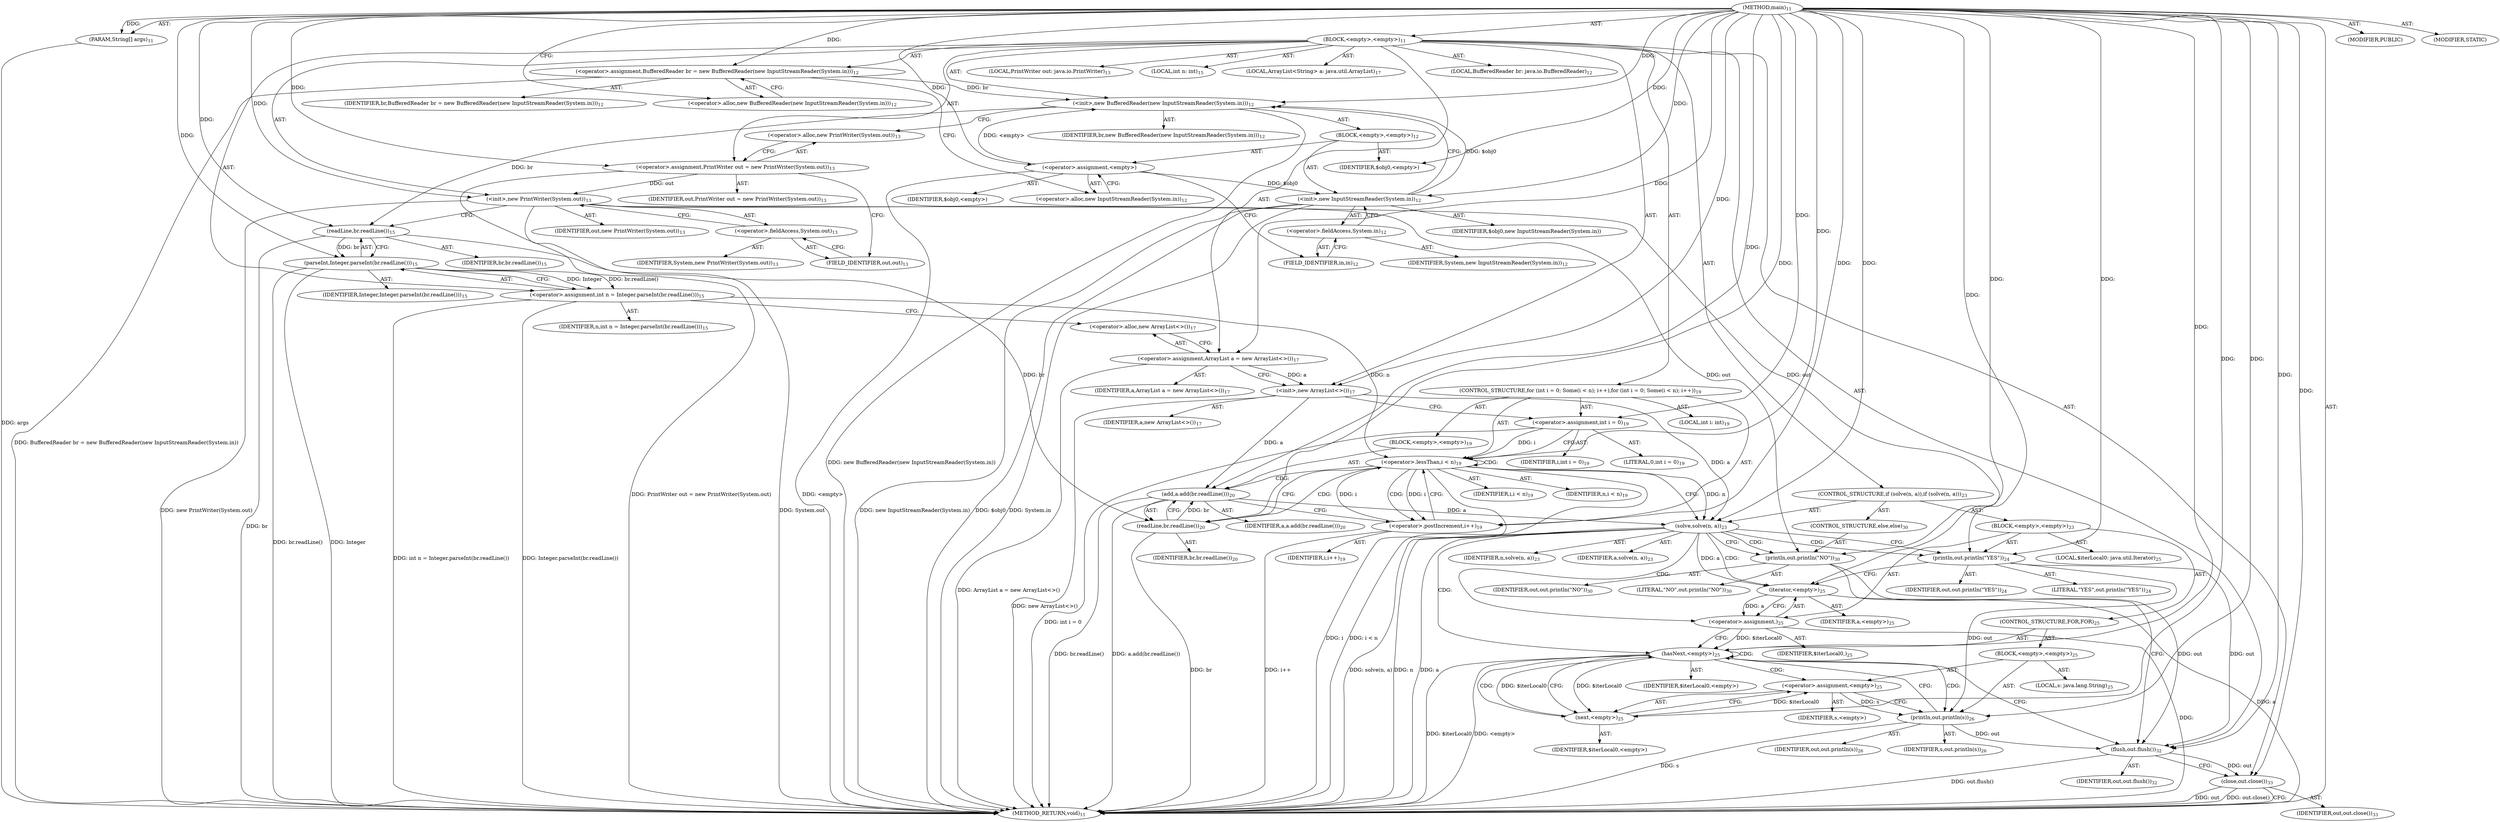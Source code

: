 digraph "main" {  
"23" [label = <(METHOD,main)<SUB>11</SUB>> ]
"24" [label = <(PARAM,String[] args)<SUB>11</SUB>> ]
"25" [label = <(BLOCK,&lt;empty&gt;,&lt;empty&gt;)<SUB>11</SUB>> ]
"4" [label = <(LOCAL,BufferedReader br: java.io.BufferedReader)<SUB>12</SUB>> ]
"26" [label = <(&lt;operator&gt;.assignment,BufferedReader br = new BufferedReader(new InputStreamReader(System.in)))<SUB>12</SUB>> ]
"27" [label = <(IDENTIFIER,br,BufferedReader br = new BufferedReader(new InputStreamReader(System.in)))<SUB>12</SUB>> ]
"28" [label = <(&lt;operator&gt;.alloc,new BufferedReader(new InputStreamReader(System.in)))<SUB>12</SUB>> ]
"29" [label = <(&lt;init&gt;,new BufferedReader(new InputStreamReader(System.in)))<SUB>12</SUB>> ]
"3" [label = <(IDENTIFIER,br,new BufferedReader(new InputStreamReader(System.in)))<SUB>12</SUB>> ]
"30" [label = <(BLOCK,&lt;empty&gt;,&lt;empty&gt;)<SUB>12</SUB>> ]
"31" [label = <(&lt;operator&gt;.assignment,&lt;empty&gt;)> ]
"32" [label = <(IDENTIFIER,$obj0,&lt;empty&gt;)> ]
"33" [label = <(&lt;operator&gt;.alloc,new InputStreamReader(System.in))<SUB>12</SUB>> ]
"34" [label = <(&lt;init&gt;,new InputStreamReader(System.in))<SUB>12</SUB>> ]
"35" [label = <(IDENTIFIER,$obj0,new InputStreamReader(System.in))> ]
"36" [label = <(&lt;operator&gt;.fieldAccess,System.in)<SUB>12</SUB>> ]
"37" [label = <(IDENTIFIER,System,new InputStreamReader(System.in))<SUB>12</SUB>> ]
"38" [label = <(FIELD_IDENTIFIER,in,in)<SUB>12</SUB>> ]
"39" [label = <(IDENTIFIER,$obj0,&lt;empty&gt;)> ]
"6" [label = <(LOCAL,PrintWriter out: java.io.PrintWriter)<SUB>13</SUB>> ]
"40" [label = <(&lt;operator&gt;.assignment,PrintWriter out = new PrintWriter(System.out))<SUB>13</SUB>> ]
"41" [label = <(IDENTIFIER,out,PrintWriter out = new PrintWriter(System.out))<SUB>13</SUB>> ]
"42" [label = <(&lt;operator&gt;.alloc,new PrintWriter(System.out))<SUB>13</SUB>> ]
"43" [label = <(&lt;init&gt;,new PrintWriter(System.out))<SUB>13</SUB>> ]
"5" [label = <(IDENTIFIER,out,new PrintWriter(System.out))<SUB>13</SUB>> ]
"44" [label = <(&lt;operator&gt;.fieldAccess,System.out)<SUB>13</SUB>> ]
"45" [label = <(IDENTIFIER,System,new PrintWriter(System.out))<SUB>13</SUB>> ]
"46" [label = <(FIELD_IDENTIFIER,out,out)<SUB>13</SUB>> ]
"47" [label = <(LOCAL,int n: int)<SUB>15</SUB>> ]
"48" [label = <(&lt;operator&gt;.assignment,int n = Integer.parseInt(br.readLine()))<SUB>15</SUB>> ]
"49" [label = <(IDENTIFIER,n,int n = Integer.parseInt(br.readLine()))<SUB>15</SUB>> ]
"50" [label = <(parseInt,Integer.parseInt(br.readLine()))<SUB>15</SUB>> ]
"51" [label = <(IDENTIFIER,Integer,Integer.parseInt(br.readLine()))<SUB>15</SUB>> ]
"52" [label = <(readLine,br.readLine())<SUB>15</SUB>> ]
"53" [label = <(IDENTIFIER,br,br.readLine())<SUB>15</SUB>> ]
"8" [label = <(LOCAL,ArrayList&lt;String&gt; a: java.util.ArrayList)<SUB>17</SUB>> ]
"54" [label = <(&lt;operator&gt;.assignment,ArrayList a = new ArrayList&lt;&gt;())<SUB>17</SUB>> ]
"55" [label = <(IDENTIFIER,a,ArrayList a = new ArrayList&lt;&gt;())<SUB>17</SUB>> ]
"56" [label = <(&lt;operator&gt;.alloc,new ArrayList&lt;&gt;())<SUB>17</SUB>> ]
"57" [label = <(&lt;init&gt;,new ArrayList&lt;&gt;())<SUB>17</SUB>> ]
"7" [label = <(IDENTIFIER,a,new ArrayList&lt;&gt;())<SUB>17</SUB>> ]
"58" [label = <(CONTROL_STRUCTURE,for (int i = 0; Some(i &lt; n); i++),for (int i = 0; Some(i &lt; n); i++))<SUB>19</SUB>> ]
"59" [label = <(LOCAL,int i: int)<SUB>19</SUB>> ]
"60" [label = <(&lt;operator&gt;.assignment,int i = 0)<SUB>19</SUB>> ]
"61" [label = <(IDENTIFIER,i,int i = 0)<SUB>19</SUB>> ]
"62" [label = <(LITERAL,0,int i = 0)<SUB>19</SUB>> ]
"63" [label = <(&lt;operator&gt;.lessThan,i &lt; n)<SUB>19</SUB>> ]
"64" [label = <(IDENTIFIER,i,i &lt; n)<SUB>19</SUB>> ]
"65" [label = <(IDENTIFIER,n,i &lt; n)<SUB>19</SUB>> ]
"66" [label = <(&lt;operator&gt;.postIncrement,i++)<SUB>19</SUB>> ]
"67" [label = <(IDENTIFIER,i,i++)<SUB>19</SUB>> ]
"68" [label = <(BLOCK,&lt;empty&gt;,&lt;empty&gt;)<SUB>19</SUB>> ]
"69" [label = <(add,a.add(br.readLine()))<SUB>20</SUB>> ]
"70" [label = <(IDENTIFIER,a,a.add(br.readLine()))<SUB>20</SUB>> ]
"71" [label = <(readLine,br.readLine())<SUB>20</SUB>> ]
"72" [label = <(IDENTIFIER,br,br.readLine())<SUB>20</SUB>> ]
"73" [label = <(CONTROL_STRUCTURE,if (solve(n, a)),if (solve(n, a)))<SUB>23</SUB>> ]
"74" [label = <(solve,solve(n, a))<SUB>23</SUB>> ]
"75" [label = <(IDENTIFIER,n,solve(n, a))<SUB>23</SUB>> ]
"76" [label = <(IDENTIFIER,a,solve(n, a))<SUB>23</SUB>> ]
"77" [label = <(BLOCK,&lt;empty&gt;,&lt;empty&gt;)<SUB>23</SUB>> ]
"78" [label = <(println,out.println(&quot;YES&quot;))<SUB>24</SUB>> ]
"79" [label = <(IDENTIFIER,out,out.println(&quot;YES&quot;))<SUB>24</SUB>> ]
"80" [label = <(LITERAL,&quot;YES&quot;,out.println(&quot;YES&quot;))<SUB>24</SUB>> ]
"81" [label = <(LOCAL,$iterLocal0: java.util.Iterator)<SUB>25</SUB>> ]
"82" [label = <(&lt;operator&gt;.assignment,)<SUB>25</SUB>> ]
"83" [label = <(IDENTIFIER,$iterLocal0,)<SUB>25</SUB>> ]
"84" [label = <(iterator,&lt;empty&gt;)<SUB>25</SUB>> ]
"85" [label = <(IDENTIFIER,a,&lt;empty&gt;)<SUB>25</SUB>> ]
"86" [label = <(CONTROL_STRUCTURE,FOR,FOR)<SUB>25</SUB>> ]
"87" [label = <(hasNext,&lt;empty&gt;)<SUB>25</SUB>> ]
"88" [label = <(IDENTIFIER,$iterLocal0,&lt;empty&gt;)> ]
"89" [label = <(BLOCK,&lt;empty&gt;,&lt;empty&gt;)<SUB>25</SUB>> ]
"90" [label = <(LOCAL,s: java.lang.String)<SUB>25</SUB>> ]
"91" [label = <(&lt;operator&gt;.assignment,&lt;empty&gt;)<SUB>25</SUB>> ]
"92" [label = <(IDENTIFIER,s,&lt;empty&gt;)> ]
"93" [label = <(next,&lt;empty&gt;)<SUB>25</SUB>> ]
"94" [label = <(IDENTIFIER,$iterLocal0,&lt;empty&gt;)> ]
"95" [label = <(println,out.println(s))<SUB>26</SUB>> ]
"96" [label = <(IDENTIFIER,out,out.println(s))<SUB>26</SUB>> ]
"97" [label = <(IDENTIFIER,s,out.println(s))<SUB>26</SUB>> ]
"98" [label = <(CONTROL_STRUCTURE,else,else)<SUB>30</SUB>> ]
"99" [label = <(println,out.println(&quot;NO&quot;))<SUB>30</SUB>> ]
"100" [label = <(IDENTIFIER,out,out.println(&quot;NO&quot;))<SUB>30</SUB>> ]
"101" [label = <(LITERAL,&quot;NO&quot;,out.println(&quot;NO&quot;))<SUB>30</SUB>> ]
"102" [label = <(flush,out.flush())<SUB>32</SUB>> ]
"103" [label = <(IDENTIFIER,out,out.flush())<SUB>32</SUB>> ]
"104" [label = <(close,out.close())<SUB>33</SUB>> ]
"105" [label = <(IDENTIFIER,out,out.close())<SUB>33</SUB>> ]
"106" [label = <(MODIFIER,PUBLIC)> ]
"107" [label = <(MODIFIER,STATIC)> ]
"108" [label = <(METHOD_RETURN,void)<SUB>11</SUB>> ]
  "23" -> "24"  [ label = "AST: "] 
  "23" -> "25"  [ label = "AST: "] 
  "23" -> "106"  [ label = "AST: "] 
  "23" -> "107"  [ label = "AST: "] 
  "23" -> "108"  [ label = "AST: "] 
  "25" -> "4"  [ label = "AST: "] 
  "25" -> "26"  [ label = "AST: "] 
  "25" -> "29"  [ label = "AST: "] 
  "25" -> "6"  [ label = "AST: "] 
  "25" -> "40"  [ label = "AST: "] 
  "25" -> "43"  [ label = "AST: "] 
  "25" -> "47"  [ label = "AST: "] 
  "25" -> "48"  [ label = "AST: "] 
  "25" -> "8"  [ label = "AST: "] 
  "25" -> "54"  [ label = "AST: "] 
  "25" -> "57"  [ label = "AST: "] 
  "25" -> "58"  [ label = "AST: "] 
  "25" -> "73"  [ label = "AST: "] 
  "25" -> "102"  [ label = "AST: "] 
  "25" -> "104"  [ label = "AST: "] 
  "26" -> "27"  [ label = "AST: "] 
  "26" -> "28"  [ label = "AST: "] 
  "29" -> "3"  [ label = "AST: "] 
  "29" -> "30"  [ label = "AST: "] 
  "30" -> "31"  [ label = "AST: "] 
  "30" -> "34"  [ label = "AST: "] 
  "30" -> "39"  [ label = "AST: "] 
  "31" -> "32"  [ label = "AST: "] 
  "31" -> "33"  [ label = "AST: "] 
  "34" -> "35"  [ label = "AST: "] 
  "34" -> "36"  [ label = "AST: "] 
  "36" -> "37"  [ label = "AST: "] 
  "36" -> "38"  [ label = "AST: "] 
  "40" -> "41"  [ label = "AST: "] 
  "40" -> "42"  [ label = "AST: "] 
  "43" -> "5"  [ label = "AST: "] 
  "43" -> "44"  [ label = "AST: "] 
  "44" -> "45"  [ label = "AST: "] 
  "44" -> "46"  [ label = "AST: "] 
  "48" -> "49"  [ label = "AST: "] 
  "48" -> "50"  [ label = "AST: "] 
  "50" -> "51"  [ label = "AST: "] 
  "50" -> "52"  [ label = "AST: "] 
  "52" -> "53"  [ label = "AST: "] 
  "54" -> "55"  [ label = "AST: "] 
  "54" -> "56"  [ label = "AST: "] 
  "57" -> "7"  [ label = "AST: "] 
  "58" -> "59"  [ label = "AST: "] 
  "58" -> "60"  [ label = "AST: "] 
  "58" -> "63"  [ label = "AST: "] 
  "58" -> "66"  [ label = "AST: "] 
  "58" -> "68"  [ label = "AST: "] 
  "60" -> "61"  [ label = "AST: "] 
  "60" -> "62"  [ label = "AST: "] 
  "63" -> "64"  [ label = "AST: "] 
  "63" -> "65"  [ label = "AST: "] 
  "66" -> "67"  [ label = "AST: "] 
  "68" -> "69"  [ label = "AST: "] 
  "69" -> "70"  [ label = "AST: "] 
  "69" -> "71"  [ label = "AST: "] 
  "71" -> "72"  [ label = "AST: "] 
  "73" -> "74"  [ label = "AST: "] 
  "73" -> "77"  [ label = "AST: "] 
  "73" -> "98"  [ label = "AST: "] 
  "74" -> "75"  [ label = "AST: "] 
  "74" -> "76"  [ label = "AST: "] 
  "77" -> "78"  [ label = "AST: "] 
  "77" -> "81"  [ label = "AST: "] 
  "77" -> "82"  [ label = "AST: "] 
  "77" -> "86"  [ label = "AST: "] 
  "78" -> "79"  [ label = "AST: "] 
  "78" -> "80"  [ label = "AST: "] 
  "82" -> "83"  [ label = "AST: "] 
  "82" -> "84"  [ label = "AST: "] 
  "84" -> "85"  [ label = "AST: "] 
  "86" -> "87"  [ label = "AST: "] 
  "86" -> "89"  [ label = "AST: "] 
  "87" -> "88"  [ label = "AST: "] 
  "89" -> "90"  [ label = "AST: "] 
  "89" -> "91"  [ label = "AST: "] 
  "89" -> "95"  [ label = "AST: "] 
  "91" -> "92"  [ label = "AST: "] 
  "91" -> "93"  [ label = "AST: "] 
  "93" -> "94"  [ label = "AST: "] 
  "95" -> "96"  [ label = "AST: "] 
  "95" -> "97"  [ label = "AST: "] 
  "98" -> "99"  [ label = "AST: "] 
  "99" -> "100"  [ label = "AST: "] 
  "99" -> "101"  [ label = "AST: "] 
  "102" -> "103"  [ label = "AST: "] 
  "104" -> "105"  [ label = "AST: "] 
  "26" -> "33"  [ label = "CFG: "] 
  "29" -> "42"  [ label = "CFG: "] 
  "40" -> "46"  [ label = "CFG: "] 
  "43" -> "52"  [ label = "CFG: "] 
  "48" -> "56"  [ label = "CFG: "] 
  "54" -> "57"  [ label = "CFG: "] 
  "57" -> "60"  [ label = "CFG: "] 
  "102" -> "104"  [ label = "CFG: "] 
  "104" -> "108"  [ label = "CFG: "] 
  "28" -> "26"  [ label = "CFG: "] 
  "42" -> "40"  [ label = "CFG: "] 
  "44" -> "43"  [ label = "CFG: "] 
  "50" -> "48"  [ label = "CFG: "] 
  "56" -> "54"  [ label = "CFG: "] 
  "60" -> "63"  [ label = "CFG: "] 
  "63" -> "71"  [ label = "CFG: "] 
  "63" -> "74"  [ label = "CFG: "] 
  "66" -> "63"  [ label = "CFG: "] 
  "74" -> "78"  [ label = "CFG: "] 
  "74" -> "99"  [ label = "CFG: "] 
  "31" -> "38"  [ label = "CFG: "] 
  "34" -> "29"  [ label = "CFG: "] 
  "46" -> "44"  [ label = "CFG: "] 
  "52" -> "50"  [ label = "CFG: "] 
  "69" -> "66"  [ label = "CFG: "] 
  "78" -> "84"  [ label = "CFG: "] 
  "82" -> "87"  [ label = "CFG: "] 
  "99" -> "102"  [ label = "CFG: "] 
  "33" -> "31"  [ label = "CFG: "] 
  "36" -> "34"  [ label = "CFG: "] 
  "71" -> "69"  [ label = "CFG: "] 
  "84" -> "82"  [ label = "CFG: "] 
  "87" -> "93"  [ label = "CFG: "] 
  "87" -> "102"  [ label = "CFG: "] 
  "38" -> "36"  [ label = "CFG: "] 
  "91" -> "95"  [ label = "CFG: "] 
  "95" -> "87"  [ label = "CFG: "] 
  "93" -> "91"  [ label = "CFG: "] 
  "23" -> "28"  [ label = "CFG: "] 
  "24" -> "108"  [ label = "DDG: args"] 
  "26" -> "108"  [ label = "DDG: BufferedReader br = new BufferedReader(new InputStreamReader(System.in))"] 
  "31" -> "108"  [ label = "DDG: &lt;empty&gt;"] 
  "34" -> "108"  [ label = "DDG: $obj0"] 
  "34" -> "108"  [ label = "DDG: System.in"] 
  "34" -> "108"  [ label = "DDG: new InputStreamReader(System.in)"] 
  "29" -> "108"  [ label = "DDG: new BufferedReader(new InputStreamReader(System.in))"] 
  "40" -> "108"  [ label = "DDG: PrintWriter out = new PrintWriter(System.out)"] 
  "43" -> "108"  [ label = "DDG: System.out"] 
  "43" -> "108"  [ label = "DDG: new PrintWriter(System.out)"] 
  "52" -> "108"  [ label = "DDG: br"] 
  "50" -> "108"  [ label = "DDG: br.readLine()"] 
  "48" -> "108"  [ label = "DDG: Integer.parseInt(br.readLine())"] 
  "48" -> "108"  [ label = "DDG: int n = Integer.parseInt(br.readLine())"] 
  "54" -> "108"  [ label = "DDG: ArrayList a = new ArrayList&lt;&gt;()"] 
  "57" -> "108"  [ label = "DDG: new ArrayList&lt;&gt;()"] 
  "60" -> "108"  [ label = "DDG: int i = 0"] 
  "63" -> "108"  [ label = "DDG: i"] 
  "63" -> "108"  [ label = "DDG: i &lt; n"] 
  "74" -> "108"  [ label = "DDG: n"] 
  "74" -> "108"  [ label = "DDG: a"] 
  "74" -> "108"  [ label = "DDG: solve(n, a)"] 
  "84" -> "108"  [ label = "DDG: a"] 
  "82" -> "108"  [ label = "DDG: "] 
  "87" -> "108"  [ label = "DDG: $iterLocal0"] 
  "87" -> "108"  [ label = "DDG: &lt;empty&gt;"] 
  "102" -> "108"  [ label = "DDG: out.flush()"] 
  "104" -> "108"  [ label = "DDG: out"] 
  "104" -> "108"  [ label = "DDG: out.close()"] 
  "95" -> "108"  [ label = "DDG: s"] 
  "71" -> "108"  [ label = "DDG: br"] 
  "69" -> "108"  [ label = "DDG: br.readLine()"] 
  "69" -> "108"  [ label = "DDG: a.add(br.readLine())"] 
  "66" -> "108"  [ label = "DDG: i++"] 
  "50" -> "108"  [ label = "DDG: Integer"] 
  "23" -> "24"  [ label = "DDG: "] 
  "23" -> "26"  [ label = "DDG: "] 
  "23" -> "40"  [ label = "DDG: "] 
  "50" -> "48"  [ label = "DDG: Integer"] 
  "50" -> "48"  [ label = "DDG: br.readLine()"] 
  "23" -> "54"  [ label = "DDG: "] 
  "26" -> "29"  [ label = "DDG: br"] 
  "23" -> "29"  [ label = "DDG: "] 
  "31" -> "29"  [ label = "DDG: &lt;empty&gt;"] 
  "34" -> "29"  [ label = "DDG: $obj0"] 
  "40" -> "43"  [ label = "DDG: out"] 
  "23" -> "43"  [ label = "DDG: "] 
  "54" -> "57"  [ label = "DDG: a"] 
  "23" -> "57"  [ label = "DDG: "] 
  "23" -> "60"  [ label = "DDG: "] 
  "99" -> "102"  [ label = "DDG: out"] 
  "78" -> "102"  [ label = "DDG: out"] 
  "95" -> "102"  [ label = "DDG: out"] 
  "23" -> "102"  [ label = "DDG: "] 
  "102" -> "104"  [ label = "DDG: out"] 
  "23" -> "104"  [ label = "DDG: "] 
  "23" -> "31"  [ label = "DDG: "] 
  "23" -> "39"  [ label = "DDG: "] 
  "23" -> "50"  [ label = "DDG: "] 
  "52" -> "50"  [ label = "DDG: br"] 
  "60" -> "63"  [ label = "DDG: i"] 
  "66" -> "63"  [ label = "DDG: i"] 
  "23" -> "63"  [ label = "DDG: "] 
  "48" -> "63"  [ label = "DDG: n"] 
  "63" -> "66"  [ label = "DDG: i"] 
  "23" -> "66"  [ label = "DDG: "] 
  "63" -> "74"  [ label = "DDG: n"] 
  "23" -> "74"  [ label = "DDG: "] 
  "57" -> "74"  [ label = "DDG: a"] 
  "69" -> "74"  [ label = "DDG: a"] 
  "84" -> "82"  [ label = "DDG: a"] 
  "31" -> "34"  [ label = "DDG: $obj0"] 
  "23" -> "34"  [ label = "DDG: "] 
  "29" -> "52"  [ label = "DDG: br"] 
  "23" -> "52"  [ label = "DDG: "] 
  "57" -> "69"  [ label = "DDG: a"] 
  "23" -> "69"  [ label = "DDG: "] 
  "71" -> "69"  [ label = "DDG: br"] 
  "43" -> "78"  [ label = "DDG: out"] 
  "23" -> "78"  [ label = "DDG: "] 
  "43" -> "99"  [ label = "DDG: out"] 
  "23" -> "99"  [ label = "DDG: "] 
  "52" -> "71"  [ label = "DDG: br"] 
  "23" -> "71"  [ label = "DDG: "] 
  "74" -> "84"  [ label = "DDG: a"] 
  "23" -> "84"  [ label = "DDG: "] 
  "82" -> "87"  [ label = "DDG: $iterLocal0"] 
  "93" -> "87"  [ label = "DDG: $iterLocal0"] 
  "23" -> "87"  [ label = "DDG: "] 
  "93" -> "91"  [ label = "DDG: $iterLocal0"] 
  "78" -> "95"  [ label = "DDG: out"] 
  "23" -> "95"  [ label = "DDG: "] 
  "91" -> "95"  [ label = "DDG: s"] 
  "87" -> "93"  [ label = "DDG: $iterLocal0"] 
  "23" -> "93"  [ label = "DDG: "] 
  "63" -> "66"  [ label = "CDG: "] 
  "63" -> "71"  [ label = "CDG: "] 
  "63" -> "69"  [ label = "CDG: "] 
  "63" -> "63"  [ label = "CDG: "] 
  "74" -> "99"  [ label = "CDG: "] 
  "74" -> "84"  [ label = "CDG: "] 
  "74" -> "87"  [ label = "CDG: "] 
  "74" -> "82"  [ label = "CDG: "] 
  "74" -> "78"  [ label = "CDG: "] 
  "87" -> "95"  [ label = "CDG: "] 
  "87" -> "87"  [ label = "CDG: "] 
  "87" -> "91"  [ label = "CDG: "] 
  "87" -> "93"  [ label = "CDG: "] 
}
